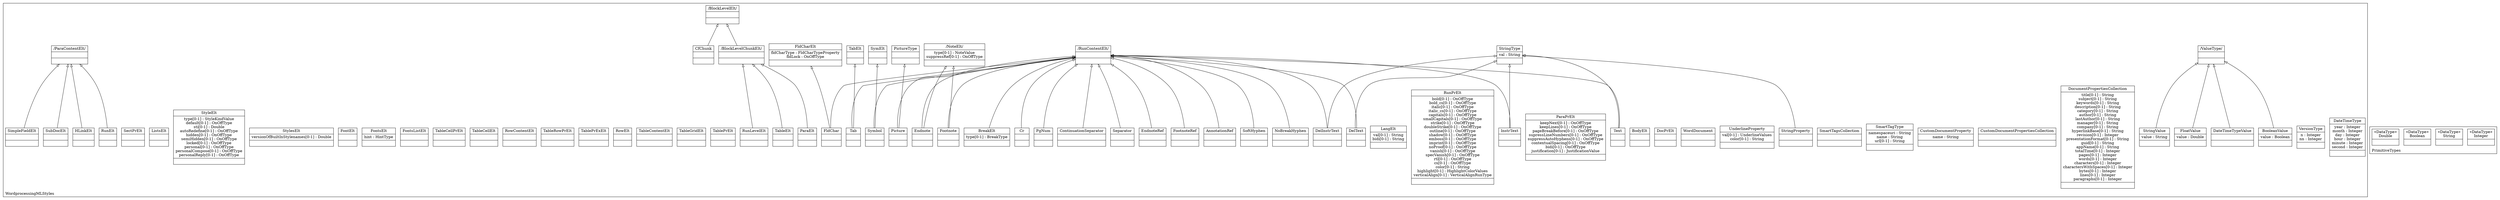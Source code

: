 digraph "KM3 Model in DOT" {
graph[rankdir=BT,labeljust=l,labelloc=t,nodeSep=0.75,compound=true];
 subgraph "cluster_WordprocessingMLStyles"{
labelloc=t
color=black
label=WordprocessingMLStyles
 node[shape=record];
DateTimeType[label="{DateTimeType|year : Integer\nmonth : Integer\nday : Integer\nhour : Integer\nminute : Integer\nsecond : Integer| }"]
;
 node[shape=record];
VersionType[label="{VersionType|n : Integer\nnn : Integer| }"]
;
 node[shape=record];
ValueType[label="{/ValueType/| | }"]
;
 node[shape=record];
StringValue[label="{StringValue|value : String| }"]
 StringValue->ValueType[arrowhead=onormal,group=ValueType,minlen=2,constraint=true,]
;
 node[shape=record];
FloatValue[label="{FloatValue|value : Double| }"]
 FloatValue->ValueType[arrowhead=onormal,group=ValueType,minlen=2,constraint=true,]
;
 node[shape=record];
DateTimeTypeValue[label="{DateTimeTypeValue| | }"]
 DateTimeTypeValue->ValueType[arrowhead=onormal,group=ValueType,minlen=2,constraint=true,]
;
 node[shape=record];
BooleanValue[label="{BooleanValue|value : Boolean| }"]
 BooleanValue->ValueType[arrowhead=onormal,group=ValueType,minlen=2,constraint=true,]
;
 node[shape=record];
DocumentPropertiesCollection[label="{DocumentPropertiesCollection|title[0-1] : String\nsubject[0-1] : String\nkeywords[0-1] : String\ndescription[0-1] : String\ncategory[0-1] : String\nauthor[0-1] : String\nlastAuthor[0-1] : String\nmanager[0-1] : String\ncompany[0-1] : String\nhyperlinkBase[0-1] : String\nrevision[0-1] : Integer\npresentationFormat[0-1] : String\nguid[0-1] : String\nappName[0-1] : String\ntotalTime[0-1] : Integer\npages[0-1] : Integer\nwords[0-1] : Integer\ncharacters[0-1] : Integer\ncharactersWithSpaces[0-1] : Integer\nbytes[0-1] : Integer\nlines[0-1] : Integer\nparagraphs[0-1] : Integer| }"]
;
 node[shape=record];
CustomDocumentPropertiesCollection[label="{CustomDocumentPropertiesCollection| | }"]
;
 node[shape=record];
CustomDocumentProperty[label="{CustomDocumentProperty|name : String| }"]
;
 node[shape=record];
SmartTagType[label="{SmartTagType|namespaceuri : String\nname : String\nurl[0-1] : String| }"]
;
 node[shape=record];
SmartTagsCollection[label="{SmartTagsCollection| | }"]
;
 node[shape=record];
StringProperty[label="{StringProperty| | }"]
 StringProperty->StringType[arrowhead=onormal,group=StringType,minlen=2,constraint=true,]
;
 node[shape=record];
StringType[label="{StringType|val : String| }"]
;
 node[shape=record];
UnderlineProperty[label="{UnderlineProperty|val[0-1] : UnderlineValues\ncolor[0-1] : String| }"]
;
 node[shape=record];
WordDocument[label="{WordDocument| | }"]
;
 node[shape=record];
DocPrElt[label="{DocPrElt| | }"]
;
 node[shape=record];
BodyElt[label="{BodyElt| | }"]
;
 node[shape=record];
BlockLevelElt[label="{/BlockLevelElt/| | }"]
;
 node[shape=record];
BlockLevelChunkElt[label="{/BlockLevelChunkElt/| | }"]
 BlockLevelChunkElt->BlockLevelElt[arrowhead=onormal,group=BlockLevelElt,minlen=2,constraint=true,]
;
 node[shape=record];
ParaElt[label="{ParaElt| | }"]
 ParaElt->BlockLevelChunkElt[arrowhead=onormal,group=BlockLevelChunkElt,minlen=2,constraint=true,]
;
 node[shape=record];
ParaPrElt[label="{ParaPrElt|keepNext[0-1] : OnOffType\nkeepLines[0-1] : OnOffType\npageBreakBefore[0-1] : OnOffType\nsupressLineNumbers[0-1] : OnOffType\nsuppressAutoHyphens[0-1] : OnOffType\ncontextualSpacing[0-1] : OnOffType\nbidi[0-1] : OnOffType\njustification[0-1] : JustificationValue| }"]
;
 node[shape=record];
ParaContentElt[label="{/ParaContentElt/| | }"]
;
 node[shape=record];
RunElt[label="{RunElt| | }"]
 RunElt->ParaContentElt[arrowhead=onormal,group=ParaContentElt,minlen=2,constraint=true,]
;
 node[shape=record];
RunPrElt[label="{RunPrElt|bold[0-1] : OnOffType\nbold_cs[0-1] : OnOffType\nitalic[0-1] : OnOffType\nitalic_cs[0-1] : OnOffType\ncapitals[0-1] : OnOffType\nsmallCapitals[0-1] : OnOffType\nstrike[0-1] : OnOffType\ndoubleStrike[0-1] : OnOffType\noutline[0-1] : OnOffType\nshadow[0-1] : OnOffType\nemboss[0-1] : OnOffType\nimprint[0-1] : OnOffType\nnoProof[0-1] : OnOffType\nvanish[0-1] : OnOffType\nspecVanish[0-1] : OnOffType\nrtl[0-1] : OnOffType\ncs[0-1] : OnOffType\ncolor[0-1] : String\nhighlight[0-1] : HighlightColorValues\nverticalAlign[0-1] : VerticalAlignRunType| }"]
;
 node[shape=record];
LangElt[label="{LangElt|val[0-1] : String\nbidi[0-1] : String| }"]
;
 node[shape=record];
RunContentElt[label="{/RunContentElt/| | }"]
;
 node[shape=record];
BreakElt[label="{BreakElt|type[0-1] : BreakType| }"]
 BreakElt->RunContentElt[arrowhead=onormal,group=RunContentElt,minlen=2,constraint=true,]
;
 node[shape=record];
Text[label="{Text| | }"]
 Text->RunContentElt[arrowhead=onormal,group=RunContentElt,minlen=2,constraint=true,]
 Text->StringType[arrowhead=onormal,group=StringType,minlen=2,constraint=true,]
;
 node[shape=record];
DelText[label="{DelText| | }"]
 DelText->RunContentElt[arrowhead=onormal,group=RunContentElt,minlen=2,constraint=true,]
 DelText->StringType[arrowhead=onormal,group=StringType,minlen=2,constraint=true,]
;
 node[shape=record];
InstrText[label="{InstrText| | }"]
 InstrText->RunContentElt[arrowhead=onormal,group=RunContentElt,minlen=2,constraint=true,]
 InstrText->StringType[arrowhead=onormal,group=StringType,minlen=2,constraint=true,]
;
 node[shape=record];
DelInstrText[label="{DelInstrText| | }"]
 DelInstrText->RunContentElt[arrowhead=onormal,group=RunContentElt,minlen=2,constraint=true,]
 DelInstrText->StringType[arrowhead=onormal,group=StringType,minlen=2,constraint=true,]
;
 node[shape=record];
NoBreakHyphen[label="{NoBreakHyphen| | }"]
 NoBreakHyphen->RunContentElt[arrowhead=onormal,group=RunContentElt,minlen=2,constraint=true,]
;
 node[shape=record];
SoftHyphen[label="{SoftHyphen| | }"]
 SoftHyphen->RunContentElt[arrowhead=onormal,group=RunContentElt,minlen=2,constraint=true,]
;
 node[shape=record];
AnnotationRef[label="{AnnotationRef| | }"]
 AnnotationRef->RunContentElt[arrowhead=onormal,group=RunContentElt,minlen=2,constraint=true,]
;
 node[shape=record];
FootnoteRef[label="{FootnoteRef| | }"]
 FootnoteRef->RunContentElt[arrowhead=onormal,group=RunContentElt,minlen=2,constraint=true,]
;
 node[shape=record];
EndnoteRef[label="{EndnoteRef| | }"]
 EndnoteRef->RunContentElt[arrowhead=onormal,group=RunContentElt,minlen=2,constraint=true,]
;
 node[shape=record];
Separator[label="{Separator| | }"]
 Separator->RunContentElt[arrowhead=onormal,group=RunContentElt,minlen=2,constraint=true,]
;
 node[shape=record];
ContinuationSeparator[label="{ContinuationSeparator| | }"]
 ContinuationSeparator->RunContentElt[arrowhead=onormal,group=RunContentElt,minlen=2,constraint=true,]
;
 node[shape=record];
PgNum[label="{PgNum| | }"]
 PgNum->RunContentElt[arrowhead=onormal,group=RunContentElt,minlen=2,constraint=true,]
;
 node[shape=record];
Cr[label="{Cr| | }"]
 Cr->RunContentElt[arrowhead=onormal,group=RunContentElt,minlen=2,constraint=true,]
;
 node[shape=record];
Footnote[label="{Footnote| | }"]
 Footnote->RunContentElt[arrowhead=onormal,group=RunContentElt,minlen=2,constraint=true,]
 Footnote->NoteElt[arrowhead=onormal,group=NoteElt,minlen=2,constraint=true,]
;
 node[shape=record];
Endnote[label="{Endnote| | }"]
 Endnote->RunContentElt[arrowhead=onormal,group=RunContentElt,minlen=2,constraint=true,]
 Endnote->NoteElt[arrowhead=onormal,group=NoteElt,minlen=2,constraint=true,]
;
 node[shape=record];
NoteElt[label="{/NoteElt/|type[0-1] : NoteValue\nsuppressRef[0-1] : OnOffType| }"]
;
 node[shape=record];
Picture[label="{Picture| | }"]
 Picture->RunContentElt[arrowhead=onormal,group=RunContentElt,minlen=2,constraint=true,]
 Picture->PictureType[arrowhead=onormal,group=PictureType,minlen=2,constraint=true,]
;
 node[shape=record];
Symbol[label="{Symbol| | }"]
 Symbol->RunContentElt[arrowhead=onormal,group=RunContentElt,minlen=2,constraint=true,]
 Symbol->SymElt[arrowhead=onormal,group=SymElt,minlen=2,constraint=true,]
;
 node[shape=record];
SymElt[label="{SymElt| | }"]
;
 node[shape=record];
Tab[label="{Tab| | }"]
 Tab->RunContentElt[arrowhead=onormal,group=RunContentElt,minlen=2,constraint=true,]
 Tab->TabElt[arrowhead=onormal,group=TabElt,minlen=2,constraint=true,]
;
 node[shape=record];
FldChar[label="{FldChar| | }"]
 FldChar->RunContentElt[arrowhead=onormal,group=RunContentElt,minlen=2,constraint=true,]
 FldChar->FldCharElt[arrowhead=onormal,group=FldCharElt,minlen=2,constraint=true,]
;
 node[shape=record];
FldCharElt[label="{FldCharElt|fldCharType : FldCharTypeProperty\nfldLock : OnOffType| }"]
;
 node[shape=record];
TableElt[label="{TableElt| | }"]
 TableElt->BlockLevelChunkElt[arrowhead=onormal,group=BlockLevelChunkElt,minlen=2,constraint=true,]
;
 node[shape=record];
TablePrElt[label="{TablePrElt| | }"]
;
 node[shape=record];
TableGridElt[label="{TableGridElt| | }"]
;
 node[shape=record];
TableContentElt[label="{TableContentElt| | }"]
;
 node[shape=record];
RowElt[label="{RowElt| | }"]
;
 node[shape=record];
TablePrExElt[label="{TablePrExElt| | }"]
;
 node[shape=record];
TableRowPrElt[label="{TableRowPrElt| | }"]
;
 node[shape=record];
RowContentElt[label="{RowContentElt| | }"]
;
 node[shape=record];
TableCellElt[label="{TableCellElt| | }"]
;
 node[shape=record];
TableCellPrElt[label="{TableCellPrElt| | }"]
;
 node[shape=record];
FontsListElt[label="{FontsListElt| | }"]
;
 node[shape=record];
FontsElt[label="{FontsElt|hint : HintType| }"]
;
 node[shape=record];
FontElt[label="{FontElt| | }"]
;
 node[shape=record];
StylesElt[label="{StylesElt|versionOfBuiltInStylenames[0-1] : Double| }"]
;
 node[shape=record];
StyleElt[label="{StyleElt|type[0-1] : StyleKindValue\ndefault[0-1] : OnOffType\nsti[0-1] : Double\nautoRedefine[0-1] : OnOffType\nhidden[0-1] : OnOffType\nsemiHidden[0-1] : OnOffType\nlocked[0-1] : OnOffType\npersonal[0-1] : OnOffType\npersonalCompose[0-1] : OnOffType\npersonalReply[0-1] : OnOffType| }"]
;
 node[shape=record];
ListsElt[label="{ListsElt| | }"]
;
 node[shape=record];
SectPrElt[label="{SectPrElt| | }"]
;
 node[shape=record];
RunLevelElt[label="{RunLevelElt| | }"]
 RunLevelElt->BlockLevelChunkElt[arrowhead=onormal,group=BlockLevelChunkElt,minlen=2,constraint=true,]
;
 node[shape=record];
CfChunk[label="{CfChunk| | }"]
 CfChunk->BlockLevelElt[arrowhead=onormal,group=BlockLevelElt,minlen=2,constraint=true,]
;
 node[shape=record];
SimpleFieldElt[label="{SimpleFieldElt| | }"]
 SimpleFieldElt->ParaContentElt[arrowhead=onormal,group=ParaContentElt,minlen=2,constraint=true,]
;
 node[shape=record];
HLinkElt[label="{HLinkElt| | }"]
 HLinkElt->ParaContentElt[arrowhead=onormal,group=ParaContentElt,minlen=2,constraint=true,]
;
 node[shape=record];
SubDocElt[label="{SubDocElt| | }"]
 SubDocElt->ParaContentElt[arrowhead=onormal,group=ParaContentElt,minlen=2,constraint=true,]
;
 node[shape=record];
PictureType[label="{PictureType| | }"]
;
 node[shape=record];
TabElt[label="{TabElt| | }"]
;

} subgraph "cluster_PrimitiveTypes"{
labelloc=t
color=black
label=PrimitiveTypes
 node[shape=record];
Integer[label="{&#171;DataType&#187;\nInteger|}"]
;
 node[shape=record];
String[label="{&#171;DataType&#187;\nString|}"]
;
 node[shape=record];
Boolean[label="{&#171;DataType&#187;\nBoolean|}"]
;
 node[shape=record];
Double[label="{&#171;DataType&#187;\nDouble|}"]
;

}
}